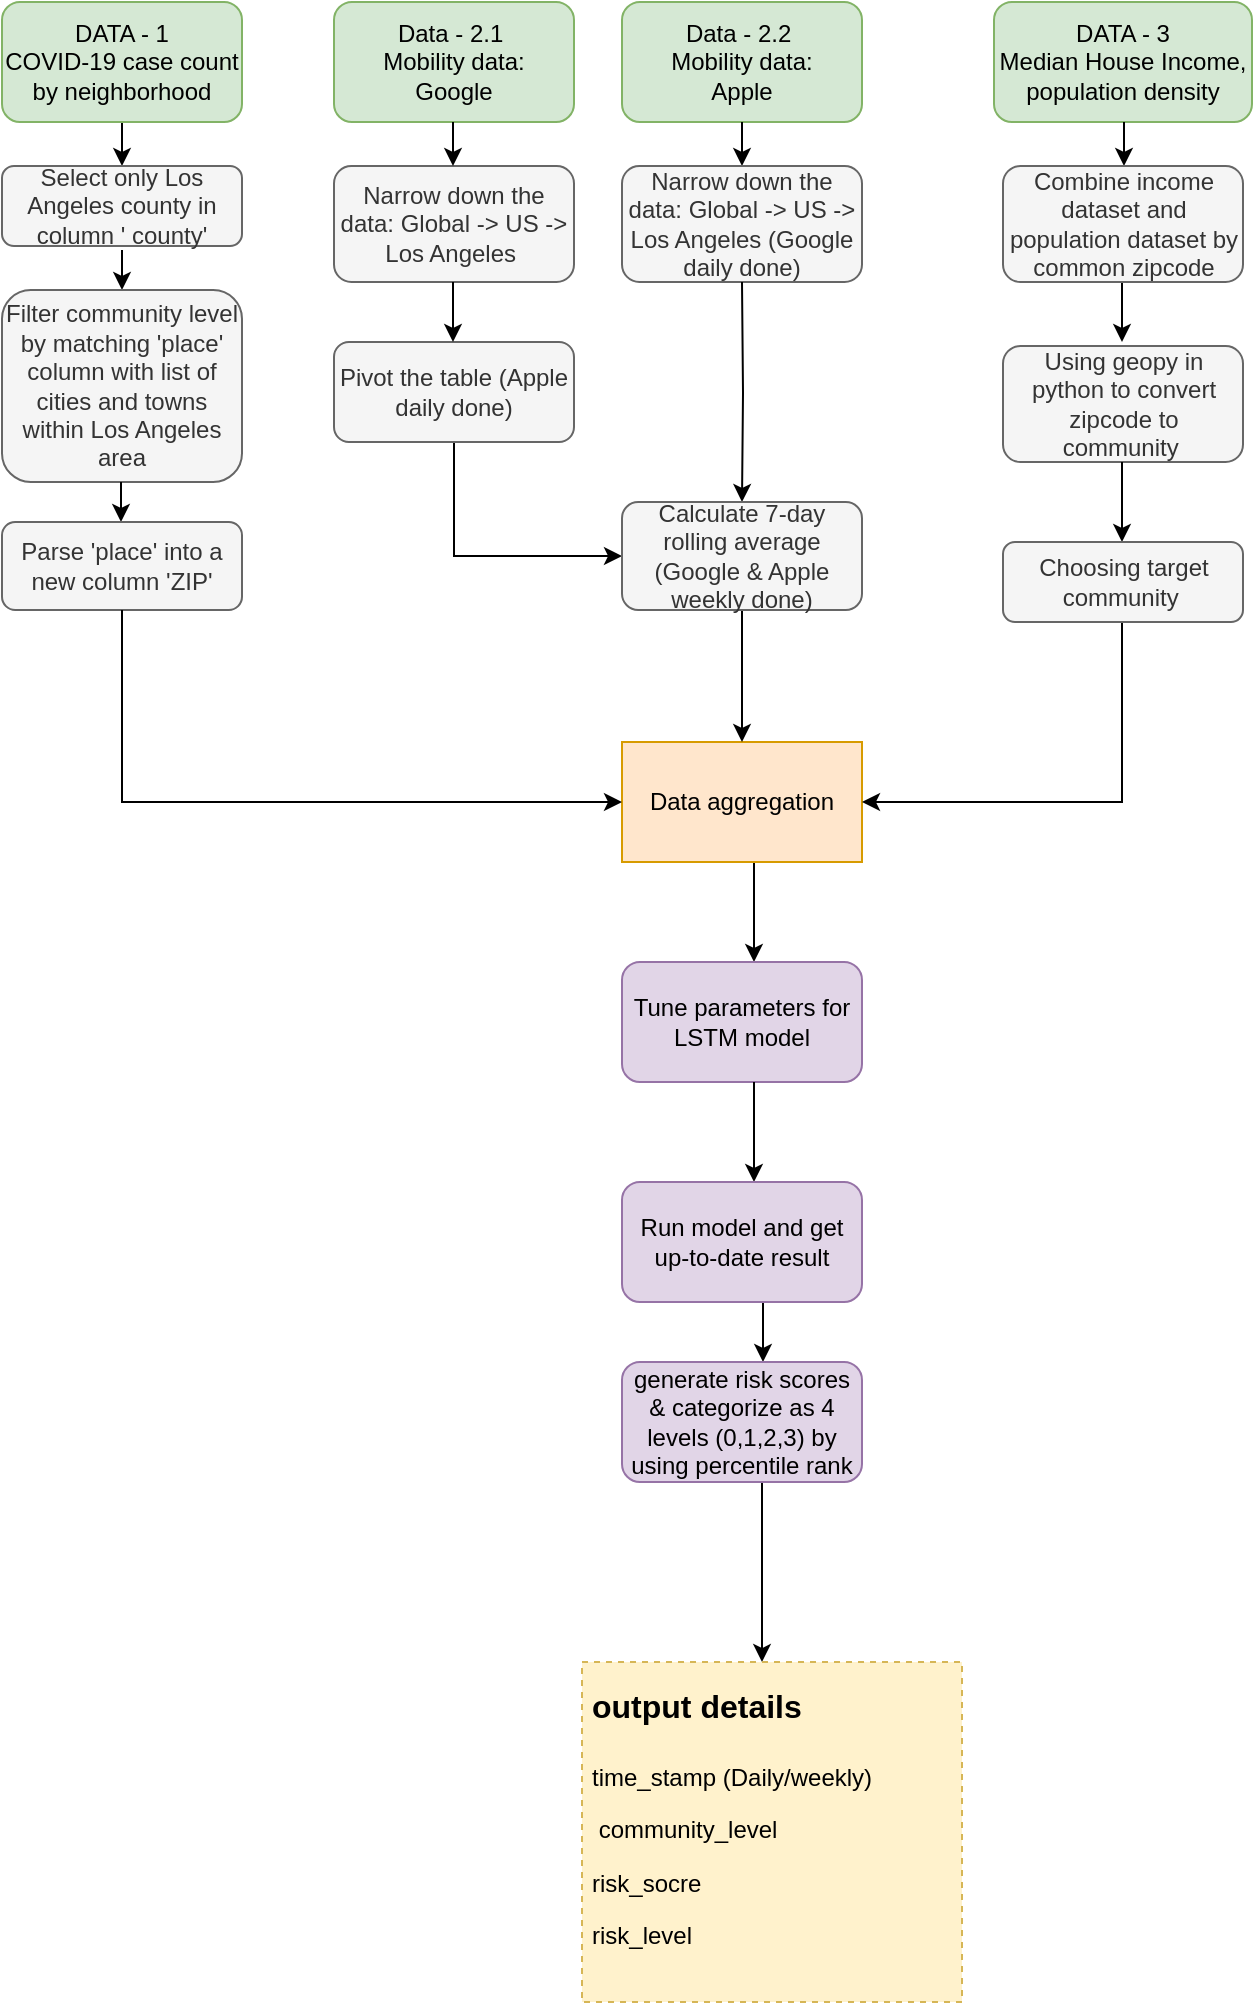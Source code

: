 <mxfile version="13.6.1" type="github">
  <diagram id="n8BWnJe9wmHFYGAis24Z" name="Page-1">
    <mxGraphModel dx="786" dy="521" grid="1" gridSize="10" guides="1" tooltips="1" connect="1" arrows="1" fold="1" page="1" pageScale="1" pageWidth="827" pageHeight="1169" math="0" shadow="0">
      <root>
        <mxCell id="0" />
        <mxCell id="1" parent="0" />
        <mxCell id="cCQW8uKocdd_1a3b0VfQ-2" value="Data - 2.2&amp;nbsp;&lt;br&gt;Mobility data: &lt;br&gt;Apple" style="rounded=1;whiteSpace=wrap;html=1;fillColor=#d5e8d4;strokeColor=#82b366;" parent="1" vertex="1">
          <mxGeometry x="360" y="30" width="120" height="60" as="geometry" />
        </mxCell>
        <mxCell id="cCQW8uKocdd_1a3b0VfQ-3" value="" style="edgeStyle=orthogonalEdgeStyle;rounded=0;orthogonalLoop=1;jettySize=auto;html=1;" parent="1" edge="1">
          <mxGeometry relative="1" as="geometry">
            <mxPoint x="110" y="72" as="sourcePoint" />
            <mxPoint x="110" y="112" as="targetPoint" />
            <Array as="points">
              <mxPoint x="110" y="112" />
              <mxPoint x="110" y="112" />
            </Array>
          </mxGeometry>
        </mxCell>
        <mxCell id="cCQW8uKocdd_1a3b0VfQ-4" value="DATA - 1&lt;br&gt;COVID-19 case count by neighborhood" style="rounded=1;whiteSpace=wrap;html=1;fillColor=#d5e8d4;strokeColor=#82b366;" parent="1" vertex="1">
          <mxGeometry x="50" y="30" width="120" height="60" as="geometry" />
        </mxCell>
        <mxCell id="cCQW8uKocdd_1a3b0VfQ-6" value="DATA - 3&lt;br&gt;Median House Income, population density" style="rounded=1;whiteSpace=wrap;html=1;fillColor=#d5e8d4;strokeColor=#82b366;" parent="1" vertex="1">
          <mxGeometry x="546" y="30" width="129" height="60" as="geometry" />
        </mxCell>
        <mxCell id="cCQW8uKocdd_1a3b0VfQ-11" value="" style="edgeStyle=orthogonalEdgeStyle;rounded=0;orthogonalLoop=1;jettySize=auto;html=1;" parent="1" source="cCQW8uKocdd_1a3b0VfQ-12" edge="1">
          <mxGeometry relative="1" as="geometry">
            <mxPoint x="426" y="510" as="targetPoint" />
            <Array as="points">
              <mxPoint x="426" y="500" />
              <mxPoint x="426" y="500" />
            </Array>
          </mxGeometry>
        </mxCell>
        <mxCell id="cCQW8uKocdd_1a3b0VfQ-12" value="Data aggregation" style="rounded=0;whiteSpace=wrap;html=1;fillColor=#ffe6cc;strokeColor=#d79b00;" parent="1" vertex="1">
          <mxGeometry x="360" y="400" width="120" height="60" as="geometry" />
        </mxCell>
        <mxCell id="1IQ4xqfNWhl-1mDxlvzx-5" value="" style="edgeStyle=orthogonalEdgeStyle;rounded=0;orthogonalLoop=1;jettySize=auto;html=1;" parent="1" edge="1">
          <mxGeometry relative="1" as="geometry">
            <mxPoint x="610" y="170" as="sourcePoint" />
            <mxPoint x="610" y="200" as="targetPoint" />
          </mxGeometry>
        </mxCell>
        <mxCell id="1IQ4xqfNWhl-1mDxlvzx-6" value="" style="edgeStyle=orthogonalEdgeStyle;rounded=0;orthogonalLoop=1;jettySize=auto;html=1;" parent="1" edge="1">
          <mxGeometry relative="1" as="geometry">
            <mxPoint x="610" y="300" as="sourcePoint" />
            <mxPoint x="480" y="430" as="targetPoint" />
            <Array as="points">
              <mxPoint x="610" y="430" />
            </Array>
          </mxGeometry>
        </mxCell>
        <mxCell id="cnYKGENYZsOeAPs4FQzv-7" value="Select only Los Angeles county in column &#39; county&#39;" style="rounded=1;whiteSpace=wrap;html=1;align=center;fillColor=#f5f5f5;strokeColor=#666666;fontColor=#333333;" parent="1" vertex="1">
          <mxGeometry x="50" y="112" width="120" height="40" as="geometry" />
        </mxCell>
        <mxCell id="cnYKGENYZsOeAPs4FQzv-15" value="" style="edgeStyle=orthogonalEdgeStyle;rounded=0;orthogonalLoop=1;jettySize=auto;html=1;" parent="1" edge="1">
          <mxGeometry relative="1" as="geometry">
            <mxPoint x="110" y="154" as="sourcePoint" />
            <mxPoint x="110" y="174" as="targetPoint" />
            <Array as="points">
              <mxPoint x="110" y="174" />
              <mxPoint x="110" y="174" />
            </Array>
          </mxGeometry>
        </mxCell>
        <mxCell id="cnYKGENYZsOeAPs4FQzv-16" value="Filter community level by matching &#39;place&#39; column with list of cities and towns within Los Angeles area" style="rounded=1;whiteSpace=wrap;html=1;align=center;fillColor=#f5f5f5;strokeColor=#666666;fontColor=#333333;" parent="1" vertex="1">
          <mxGeometry x="50" y="174" width="120" height="96" as="geometry" />
        </mxCell>
        <mxCell id="cnYKGENYZsOeAPs4FQzv-20" value="" style="edgeStyle=orthogonalEdgeStyle;rounded=0;orthogonalLoop=1;jettySize=auto;html=1;" parent="1" edge="1">
          <mxGeometry relative="1" as="geometry">
            <mxPoint x="109.5" y="270" as="sourcePoint" />
            <mxPoint x="109.5" y="290" as="targetPoint" />
            <Array as="points">
              <mxPoint x="109.5" y="290" />
              <mxPoint x="109.5" y="290" />
            </Array>
          </mxGeometry>
        </mxCell>
        <mxCell id="cnYKGENYZsOeAPs4FQzv-21" value="Parse &#39;place&#39; into a new column &#39;ZIP&#39;" style="rounded=1;whiteSpace=wrap;html=1;align=center;fillColor=#f5f5f5;strokeColor=#666666;fontColor=#333333;" parent="1" vertex="1">
          <mxGeometry x="50" y="290" width="120" height="44" as="geometry" />
        </mxCell>
        <mxCell id="cnYKGENYZsOeAPs4FQzv-27" value="" style="edgeStyle=orthogonalEdgeStyle;rounded=0;orthogonalLoop=1;jettySize=auto;html=1;" parent="1" edge="1">
          <mxGeometry relative="1" as="geometry">
            <mxPoint x="420" y="90" as="sourcePoint" />
            <mxPoint x="420" y="112" as="targetPoint" />
            <Array as="points">
              <mxPoint x="420" y="112" />
              <mxPoint x="420" y="112" />
            </Array>
          </mxGeometry>
        </mxCell>
        <mxCell id="cnYKGENYZsOeAPs4FQzv-28" value="Narrow down the data: Global -&amp;gt; US -&amp;gt; Los Angeles (Google daily done)" style="rounded=1;whiteSpace=wrap;html=1;align=center;fillColor=#f5f5f5;strokeColor=#666666;fontColor=#333333;" parent="1" vertex="1">
          <mxGeometry x="360" y="112" width="120" height="58" as="geometry" />
        </mxCell>
        <mxCell id="cnYKGENYZsOeAPs4FQzv-29" value="" style="edgeStyle=orthogonalEdgeStyle;rounded=0;orthogonalLoop=1;jettySize=auto;html=1;entryX=0.5;entryY=0;entryDx=0;entryDy=0;" parent="1" edge="1" target="cnYKGENYZsOeAPs4FQzv-32">
          <mxGeometry relative="1" as="geometry">
            <mxPoint x="420" y="170" as="sourcePoint" />
            <mxPoint x="420" y="200" as="targetPoint" />
            <Array as="points" />
          </mxGeometry>
        </mxCell>
        <mxCell id="6SXxk8cz07H6yEZXP1Uz-6" style="edgeStyle=orthogonalEdgeStyle;rounded=0;orthogonalLoop=1;jettySize=auto;html=1;exitX=0.5;exitY=1;exitDx=0;exitDy=0;entryX=0;entryY=0.5;entryDx=0;entryDy=0;" edge="1" parent="1" source="cnYKGENYZsOeAPs4FQzv-30" target="cnYKGENYZsOeAPs4FQzv-32">
          <mxGeometry relative="1" as="geometry" />
        </mxCell>
        <mxCell id="cnYKGENYZsOeAPs4FQzv-30" value="Pivot the table (Apple daily done)" style="rounded=1;whiteSpace=wrap;html=1;align=center;fillColor=#f5f5f5;strokeColor=#666666;fontColor=#333333;" parent="1" vertex="1">
          <mxGeometry x="216" y="200" width="120" height="50" as="geometry" />
        </mxCell>
        <mxCell id="6SXxk8cz07H6yEZXP1Uz-8" style="edgeStyle=orthogonalEdgeStyle;rounded=0;orthogonalLoop=1;jettySize=auto;html=1;exitX=0.5;exitY=1;exitDx=0;exitDy=0;entryX=0.5;entryY=0;entryDx=0;entryDy=0;" edge="1" parent="1" source="cnYKGENYZsOeAPs4FQzv-32" target="cCQW8uKocdd_1a3b0VfQ-12">
          <mxGeometry relative="1" as="geometry" />
        </mxCell>
        <mxCell id="cnYKGENYZsOeAPs4FQzv-32" value="Calculate 7-day rolling average (Google &amp;amp; Apple weekly done)" style="rounded=1;whiteSpace=wrap;html=1;align=center;fillColor=#f5f5f5;strokeColor=#666666;fontColor=#333333;" parent="1" vertex="1">
          <mxGeometry x="360" y="280" width="120" height="54" as="geometry" />
        </mxCell>
        <mxCell id="cnYKGENYZsOeAPs4FQzv-33" value="" style="edgeStyle=orthogonalEdgeStyle;rounded=0;orthogonalLoop=1;jettySize=auto;html=1;" parent="1" edge="1">
          <mxGeometry relative="1" as="geometry">
            <mxPoint x="611" y="90" as="sourcePoint" />
            <mxPoint x="610.5" y="112" as="targetPoint" />
            <Array as="points">
              <mxPoint x="610.5" y="112" />
              <mxPoint x="610.5" y="112" />
            </Array>
          </mxGeometry>
        </mxCell>
        <mxCell id="cnYKGENYZsOeAPs4FQzv-34" value="Combine income dataset and population dataset by common zipcode" style="rounded=1;whiteSpace=wrap;html=1;align=center;fillColor=#f5f5f5;strokeColor=#666666;fontColor=#333333;" parent="1" vertex="1">
          <mxGeometry x="550.5" y="112" width="120" height="58" as="geometry" />
        </mxCell>
        <mxCell id="cnYKGENYZsOeAPs4FQzv-36" value="Using geopy in python to convert zipcode to community&amp;nbsp;" style="rounded=1;whiteSpace=wrap;html=1;align=center;fillColor=#f5f5f5;strokeColor=#666666;fontColor=#333333;" parent="1" vertex="1">
          <mxGeometry x="550.5" y="202" width="120" height="58" as="geometry" />
        </mxCell>
        <mxCell id="cnYKGENYZsOeAPs4FQzv-37" value="" style="edgeStyle=orthogonalEdgeStyle;rounded=0;orthogonalLoop=1;jettySize=auto;html=1;" parent="1" edge="1">
          <mxGeometry relative="1" as="geometry">
            <mxPoint x="610" y="260" as="sourcePoint" />
            <mxPoint x="610" y="300" as="targetPoint" />
            <Array as="points">
              <mxPoint x="610" y="300" />
              <mxPoint x="610" y="300" />
            </Array>
          </mxGeometry>
        </mxCell>
        <mxCell id="cnYKGENYZsOeAPs4FQzv-38" value="Choosing target community&amp;nbsp;" style="rounded=1;whiteSpace=wrap;html=1;align=center;fillColor=#f5f5f5;strokeColor=#666666;fontColor=#333333;" parent="1" vertex="1">
          <mxGeometry x="550.5" y="300" width="120" height="40" as="geometry" />
        </mxCell>
        <mxCell id="cnYKGENYZsOeAPs4FQzv-40" value="" style="endArrow=classic;html=1;edgeStyle=orthogonalEdgeStyle;entryX=0;entryY=0.5;entryDx=0;entryDy=0;exitX=0.5;exitY=1;exitDx=0;exitDy=0;rounded=0;" parent="1" source="cnYKGENYZsOeAPs4FQzv-21" target="cCQW8uKocdd_1a3b0VfQ-12" edge="1">
          <mxGeometry width="50" height="50" relative="1" as="geometry">
            <mxPoint x="230" y="490" as="sourcePoint" />
            <mxPoint x="280" y="440" as="targetPoint" />
            <Array as="points">
              <mxPoint x="240" y="430" />
              <mxPoint x="361" y="430" />
            </Array>
          </mxGeometry>
        </mxCell>
        <mxCell id="cCQW8uKocdd_1a3b0VfQ-25" value="" style="endArrow=classic;html=1;entryX=0.5;entryY=0;entryDx=0;entryDy=0;" parent="1" edge="1">
          <mxGeometry width="50" height="50" relative="1" as="geometry">
            <mxPoint x="430.5" y="680" as="sourcePoint" />
            <mxPoint x="430.5" y="710" as="targetPoint" />
          </mxGeometry>
        </mxCell>
        <mxCell id="cCQW8uKocdd_1a3b0VfQ-23" value="" style="edgeStyle=orthogonalEdgeStyle;rounded=0;orthogonalLoop=1;jettySize=auto;html=1;" parent="1" edge="1">
          <mxGeometry relative="1" as="geometry">
            <mxPoint x="410" y="770" as="sourcePoint" />
            <mxPoint x="430" y="860" as="targetPoint" />
            <Array as="points">
              <mxPoint x="430" y="770" />
            </Array>
          </mxGeometry>
        </mxCell>
        <mxCell id="cCQW8uKocdd_1a3b0VfQ-27" value="&lt;h1&gt;&lt;font style=&quot;font-size: 16px&quot;&gt;output details&lt;/font&gt;&lt;/h1&gt;&lt;p&gt;time_stamp (Daily/weekly)&lt;/p&gt;&lt;p&gt;&lt;span&gt;&amp;nbsp;community_level&lt;/span&gt;&lt;/p&gt;&lt;p&gt;&lt;span&gt;risk_socre&lt;/span&gt;&lt;/p&gt;&lt;p&gt;&lt;span&gt;risk_level&lt;/span&gt;&lt;/p&gt;&lt;div&gt;&lt;br&gt;&lt;/div&gt;" style="text;html=1;spacing=5;spacingTop=-20;whiteSpace=wrap;overflow=hidden;rounded=0;fillColor=#fff2cc;strokeColor=#d6b656;dashed=1;" parent="1" vertex="1">
          <mxGeometry x="340" y="860" width="190" height="170" as="geometry" />
        </mxCell>
        <mxCell id="cnYKGENYZsOeAPs4FQzv-42" value="Tune parameters for LSTM model" style="rounded=1;whiteSpace=wrap;html=1;fillColor=#e1d5e7;strokeColor=#9673a6;" parent="1" vertex="1">
          <mxGeometry x="360" y="510" width="120" height="60" as="geometry" />
        </mxCell>
        <mxCell id="cnYKGENYZsOeAPs4FQzv-43" value="" style="edgeStyle=orthogonalEdgeStyle;rounded=0;orthogonalLoop=1;jettySize=auto;html=1;" parent="1" edge="1">
          <mxGeometry relative="1" as="geometry">
            <mxPoint x="426" y="570" as="sourcePoint" />
            <mxPoint x="426" y="620" as="targetPoint" />
            <Array as="points">
              <mxPoint x="426" y="610" />
              <mxPoint x="426" y="610" />
            </Array>
          </mxGeometry>
        </mxCell>
        <mxCell id="cnYKGENYZsOeAPs4FQzv-44" value="Run model and get up-to-date result" style="rounded=1;whiteSpace=wrap;html=1;fillColor=#e1d5e7;strokeColor=#9673a6;" parent="1" vertex="1">
          <mxGeometry x="360" y="620" width="120" height="60" as="geometry" />
        </mxCell>
        <mxCell id="cnYKGENYZsOeAPs4FQzv-45" value="&lt;span style=&quot;color: rgb(0 , 0 , 0) ; font-family: &amp;#34;helvetica&amp;#34; ; font-size: 12px ; font-style: normal ; font-weight: 400 ; letter-spacing: normal ; text-align: center ; text-indent: 0px ; text-transform: none ; word-spacing: 0px ; display: inline ; float: none&quot;&gt;generate risk scores &amp;amp; categorize as 4 levels (0,1,2,3) by using percentile rank&lt;/span&gt;" style="rounded=1;whiteSpace=wrap;html=1;fillColor=#e1d5e7;strokeColor=#9673a6;" parent="1" vertex="1">
          <mxGeometry x="360" y="710" width="120" height="60" as="geometry" />
        </mxCell>
        <mxCell id="6SXxk8cz07H6yEZXP1Uz-1" value="Data - 2.1&amp;nbsp;&lt;br&gt;Mobility data: &lt;br&gt;Google" style="rounded=1;whiteSpace=wrap;html=1;fillColor=#d5e8d4;strokeColor=#82b366;" vertex="1" parent="1">
          <mxGeometry x="216" y="30" width="120" height="60" as="geometry" />
        </mxCell>
        <mxCell id="6SXxk8cz07H6yEZXP1Uz-2" value="Narrow down the data: Global -&amp;gt; US -&amp;gt; Los Angeles&amp;nbsp;" style="rounded=1;whiteSpace=wrap;html=1;align=center;fillColor=#f5f5f5;strokeColor=#666666;fontColor=#333333;" vertex="1" parent="1">
          <mxGeometry x="216" y="112" width="120" height="58" as="geometry" />
        </mxCell>
        <mxCell id="6SXxk8cz07H6yEZXP1Uz-3" value="" style="edgeStyle=orthogonalEdgeStyle;rounded=0;orthogonalLoop=1;jettySize=auto;html=1;" edge="1" parent="1">
          <mxGeometry relative="1" as="geometry">
            <mxPoint x="275.5" y="90" as="sourcePoint" />
            <mxPoint x="275.5" y="112" as="targetPoint" />
            <Array as="points">
              <mxPoint x="275.5" y="112" />
              <mxPoint x="275.5" y="112" />
            </Array>
          </mxGeometry>
        </mxCell>
        <mxCell id="6SXxk8cz07H6yEZXP1Uz-5" value="" style="edgeStyle=orthogonalEdgeStyle;rounded=0;orthogonalLoop=1;jettySize=auto;html=1;" edge="1" parent="1">
          <mxGeometry relative="1" as="geometry">
            <mxPoint x="275.5" y="170" as="sourcePoint" />
            <mxPoint x="275.5" y="200" as="targetPoint" />
            <Array as="points">
              <mxPoint x="275.5" y="200" />
              <mxPoint x="275.5" y="200" />
            </Array>
          </mxGeometry>
        </mxCell>
      </root>
    </mxGraphModel>
  </diagram>
</mxfile>
